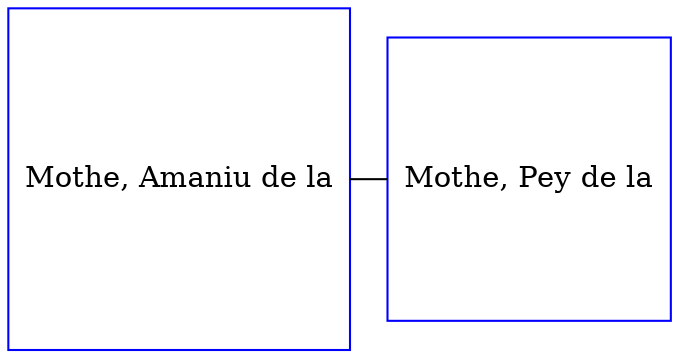 digraph D {
    edge [dir=none];    node [shape=box];    "005542"   [label="Mothe, Amaniu de la", shape=box, regular=1, color="blue"] ;
"005573"   [label="Mothe, Pey de la", shape=box, regular=1, color="blue"] ;
{rank=same; 005542->005573};
}